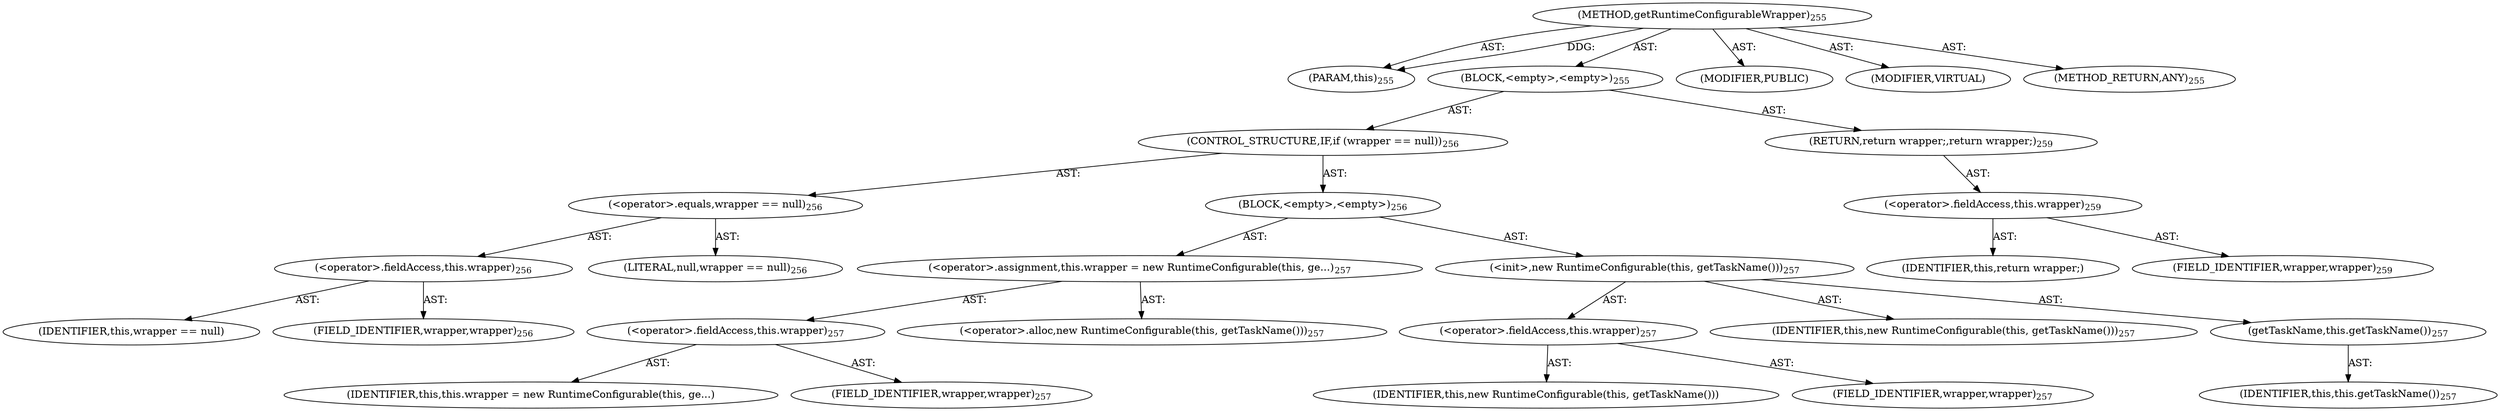 digraph "getRuntimeConfigurableWrapper" {  
"111669149708" [label = <(METHOD,getRuntimeConfigurableWrapper)<SUB>255</SUB>> ]
"115964116996" [label = <(PARAM,this)<SUB>255</SUB>> ]
"25769803788" [label = <(BLOCK,&lt;empty&gt;,&lt;empty&gt;)<SUB>255</SUB>> ]
"47244640256" [label = <(CONTROL_STRUCTURE,IF,if (wrapper == null))<SUB>256</SUB>> ]
"30064771089" [label = <(&lt;operator&gt;.equals,wrapper == null)<SUB>256</SUB>> ]
"30064771090" [label = <(&lt;operator&gt;.fieldAccess,this.wrapper)<SUB>256</SUB>> ]
"68719476781" [label = <(IDENTIFIER,this,wrapper == null)> ]
"55834574859" [label = <(FIELD_IDENTIFIER,wrapper,wrapper)<SUB>256</SUB>> ]
"90194313216" [label = <(LITERAL,null,wrapper == null)<SUB>256</SUB>> ]
"25769803789" [label = <(BLOCK,&lt;empty&gt;,&lt;empty&gt;)<SUB>256</SUB>> ]
"30064771091" [label = <(&lt;operator&gt;.assignment,this.wrapper = new RuntimeConfigurable(this, ge...)<SUB>257</SUB>> ]
"30064771092" [label = <(&lt;operator&gt;.fieldAccess,this.wrapper)<SUB>257</SUB>> ]
"68719476782" [label = <(IDENTIFIER,this,this.wrapper = new RuntimeConfigurable(this, ge...)> ]
"55834574860" [label = <(FIELD_IDENTIFIER,wrapper,wrapper)<SUB>257</SUB>> ]
"30064771093" [label = <(&lt;operator&gt;.alloc,new RuntimeConfigurable(this, getTaskName()))<SUB>257</SUB>> ]
"30064771094" [label = <(&lt;init&gt;,new RuntimeConfigurable(this, getTaskName()))<SUB>257</SUB>> ]
"30064771095" [label = <(&lt;operator&gt;.fieldAccess,this.wrapper)<SUB>257</SUB>> ]
"68719476783" [label = <(IDENTIFIER,this,new RuntimeConfigurable(this, getTaskName()))> ]
"55834574861" [label = <(FIELD_IDENTIFIER,wrapper,wrapper)<SUB>257</SUB>> ]
"68719476740" [label = <(IDENTIFIER,this,new RuntimeConfigurable(this, getTaskName()))<SUB>257</SUB>> ]
"30064771096" [label = <(getTaskName,this.getTaskName())<SUB>257</SUB>> ]
"68719476741" [label = <(IDENTIFIER,this,this.getTaskName())<SUB>257</SUB>> ]
"146028888068" [label = <(RETURN,return wrapper;,return wrapper;)<SUB>259</SUB>> ]
"30064771097" [label = <(&lt;operator&gt;.fieldAccess,this.wrapper)<SUB>259</SUB>> ]
"68719476784" [label = <(IDENTIFIER,this,return wrapper;)> ]
"55834574862" [label = <(FIELD_IDENTIFIER,wrapper,wrapper)<SUB>259</SUB>> ]
"133143986207" [label = <(MODIFIER,PUBLIC)> ]
"133143986208" [label = <(MODIFIER,VIRTUAL)> ]
"128849018892" [label = <(METHOD_RETURN,ANY)<SUB>255</SUB>> ]
  "111669149708" -> "115964116996"  [ label = "AST: "] 
  "111669149708" -> "25769803788"  [ label = "AST: "] 
  "111669149708" -> "133143986207"  [ label = "AST: "] 
  "111669149708" -> "133143986208"  [ label = "AST: "] 
  "111669149708" -> "128849018892"  [ label = "AST: "] 
  "25769803788" -> "47244640256"  [ label = "AST: "] 
  "25769803788" -> "146028888068"  [ label = "AST: "] 
  "47244640256" -> "30064771089"  [ label = "AST: "] 
  "47244640256" -> "25769803789"  [ label = "AST: "] 
  "30064771089" -> "30064771090"  [ label = "AST: "] 
  "30064771089" -> "90194313216"  [ label = "AST: "] 
  "30064771090" -> "68719476781"  [ label = "AST: "] 
  "30064771090" -> "55834574859"  [ label = "AST: "] 
  "25769803789" -> "30064771091"  [ label = "AST: "] 
  "25769803789" -> "30064771094"  [ label = "AST: "] 
  "30064771091" -> "30064771092"  [ label = "AST: "] 
  "30064771091" -> "30064771093"  [ label = "AST: "] 
  "30064771092" -> "68719476782"  [ label = "AST: "] 
  "30064771092" -> "55834574860"  [ label = "AST: "] 
  "30064771094" -> "30064771095"  [ label = "AST: "] 
  "30064771094" -> "68719476740"  [ label = "AST: "] 
  "30064771094" -> "30064771096"  [ label = "AST: "] 
  "30064771095" -> "68719476783"  [ label = "AST: "] 
  "30064771095" -> "55834574861"  [ label = "AST: "] 
  "30064771096" -> "68719476741"  [ label = "AST: "] 
  "146028888068" -> "30064771097"  [ label = "AST: "] 
  "30064771097" -> "68719476784"  [ label = "AST: "] 
  "30064771097" -> "55834574862"  [ label = "AST: "] 
  "111669149708" -> "115964116996"  [ label = "DDG: "] 
}
